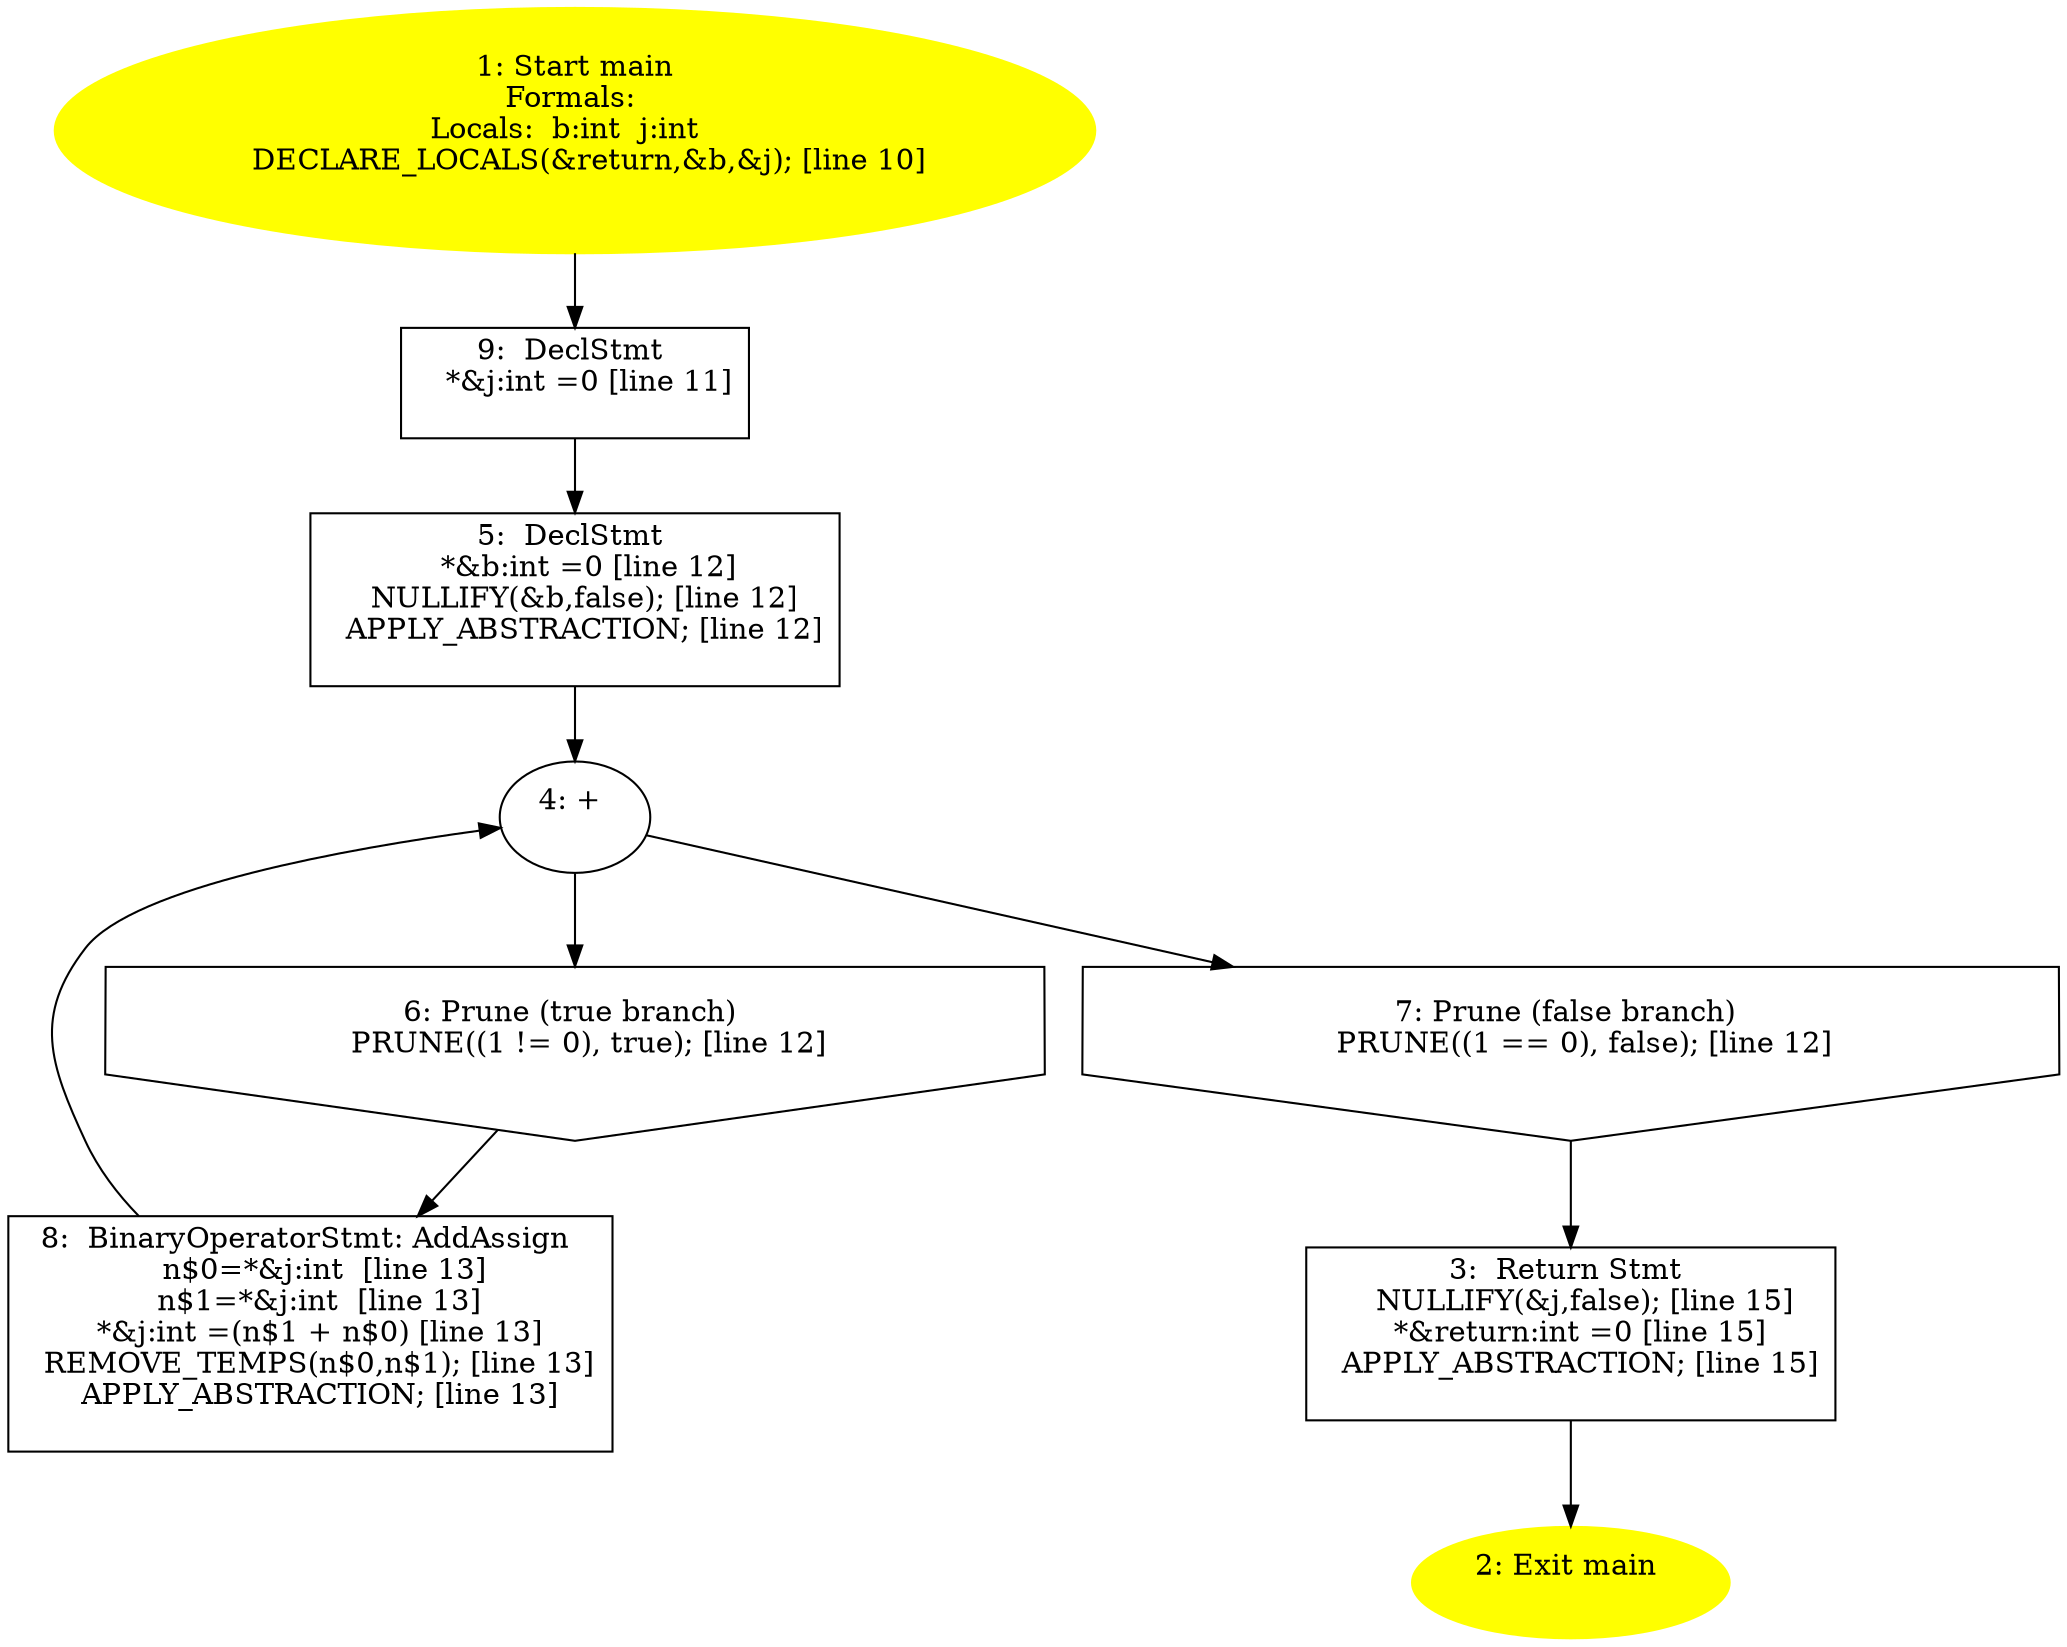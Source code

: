digraph iCFG {
9 [label="9:  DeclStmt \n   *&j:int =0 [line 11]\n " shape="box"]
	

	 9 -> 5 ;
8 [label="8:  BinaryOperatorStmt: AddAssign \n   n$0=*&j:int  [line 13]\n  n$1=*&j:int  [line 13]\n  *&j:int =(n$1 + n$0) [line 13]\n  REMOVE_TEMPS(n$0,n$1); [line 13]\n  APPLY_ABSTRACTION; [line 13]\n " shape="box"]
	

	 8 -> 4 ;
7 [label="7: Prune (false branch) \n   PRUNE((1 == 0), false); [line 12]\n " shape="invhouse"]
	

	 7 -> 3 ;
6 [label="6: Prune (true branch) \n   PRUNE((1 != 0), true); [line 12]\n " shape="invhouse"]
	

	 6 -> 8 ;
5 [label="5:  DeclStmt \n   *&b:int =0 [line 12]\n  NULLIFY(&b,false); [line 12]\n  APPLY_ABSTRACTION; [line 12]\n " shape="box"]
	

	 5 -> 4 ;
4 [label="4: + \n  " ]
	

	 4 -> 6 ;
	 4 -> 7 ;
3 [label="3:  Return Stmt \n   NULLIFY(&j,false); [line 15]\n  *&return:int =0 [line 15]\n  APPLY_ABSTRACTION; [line 15]\n " shape="box"]
	

	 3 -> 2 ;
2 [label="2: Exit main \n  " color=yellow style=filled]
	

1 [label="1: Start main\nFormals: \nLocals:  b:int  j:int  \n   DECLARE_LOCALS(&return,&b,&j); [line 10]\n " color=yellow style=filled]
	

	 1 -> 9 ;
}
